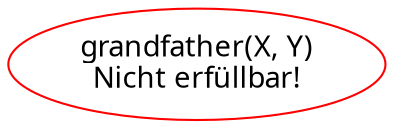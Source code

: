 digraph VIPER_visualization_root {
    node [fontname = "Fira Mono"];

    root [label = <grandfather(X, Y)<br />Nicht erfüllbar!>, color = red];
}
